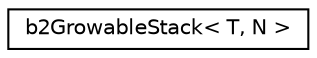 digraph "Graphical Class Hierarchy"
{
 // LATEX_PDF_SIZE
  edge [fontname="Helvetica",fontsize="10",labelfontname="Helvetica",labelfontsize="10"];
  node [fontname="Helvetica",fontsize="10",shape=record];
  rankdir="LR";
  Node0 [label="b2GrowableStack\< T, N \>",height=0.2,width=0.4,color="black", fillcolor="white", style="filled",URL="$classb2GrowableStack.html",tooltip=" "];
}
